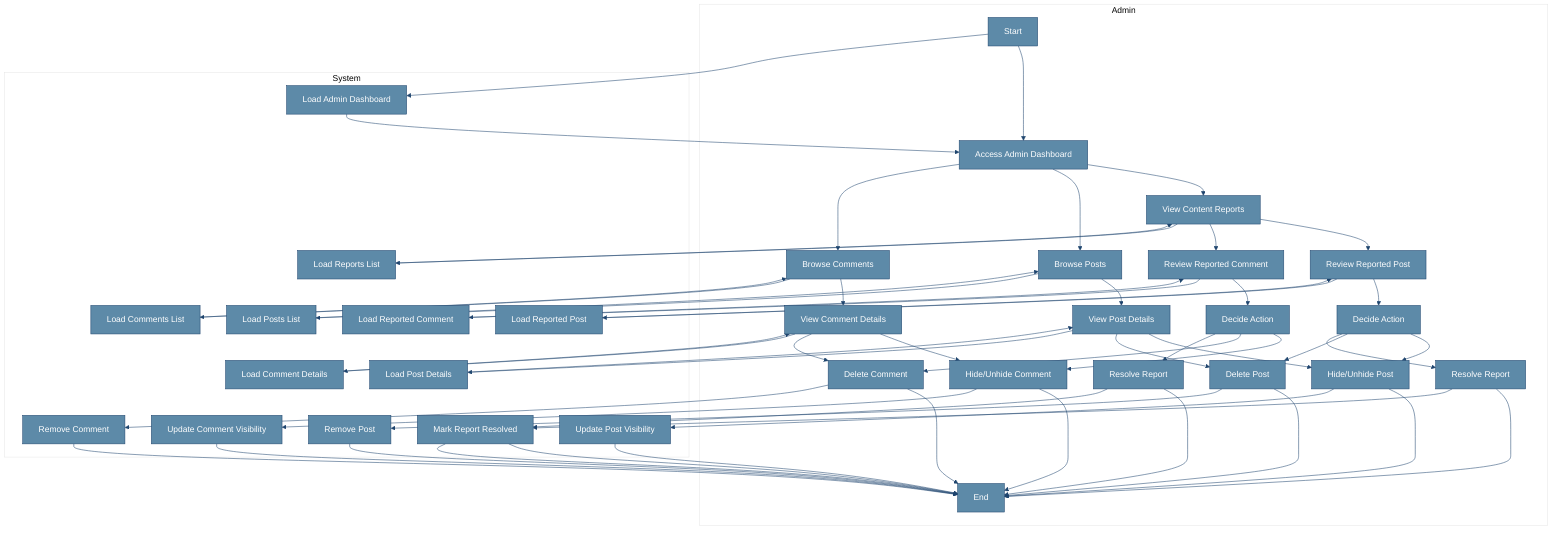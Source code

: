 %%{init: {'theme': 'base', 'themeVariables': { 'primaryColor': '#5D8AA8', 'primaryTextColor': '#fff', 'primaryBorderColor': '#1F456E', 'lineColor': '#1F456E', 'secondaryColor': '#006400', 'tertiaryColor': '#fff' }}}%%
flowchart TB
    subgraph Admin
        A1[Start] --> A2[Access Admin Dashboard]
        A2 --> A3[View Content Reports]
        A2 --> A4[Browse Posts]
        A2 --> A5[Browse Comments]
        A3 --> A6[Review Reported Post]
        A3 --> A7[Review Reported Comment]
        A6 --> A8[Decide Action]
        A7 --> A9[Decide Action]
        A8 --> A10[Hide/Unhide Post]
        A8 --> A11[Delete Post]
        A8 --> A12[Resolve Report]
        A9 --> A13[Hide/Unhide Comment]
        A9 --> A14[Delete Comment]
        A9 --> A15[Resolve Report]
        A4 --> A16[View Post Details]
        A16 --> A10
        A16 --> A11
        A5 --> A17[View Comment Details]
        A17 --> A13
        A17 --> A14
        A10 --> A18[End]
        A11 --> A18
        A12 --> A18
        A13 --> A18
        A14 --> A18
        A15 --> A18
    end
    
    subgraph System
        B1[Load Admin Dashboard]
        B2[Load Reports List]
        B3[Load Posts List]
        B4[Load Comments List]
        B5[Load Reported Post]
        B6[Load Reported Comment]
        B7[Update Post Visibility]
        B8[Remove Post]
        B9[Mark Report Resolved]
        B10[Update Comment Visibility]
        B11[Remove Comment]
        B12[Load Post Details]
        B13[Load Comment Details]
    end
    
    A1 --> B1
    B1 --> A2
    A3 --> B2
    B2 --> A3
    A4 --> B3
    B3 --> A4
    A5 --> B4
    B4 --> A5
    A6 --> B5
    B5 --> A6
    A7 --> B6
    B6 --> A7
    A10 --> B7
    B7 --> A18
    A11 --> B8
    B8 --> A18
    A12 --> B9
    B9 --> A18
    A13 --> B10
    B10 --> A18
    A14 --> B11
    B11 --> A18
    A15 --> B9
    B9 --> A18
    A16 --> B12
    B12 --> A16
    A17 --> B13
    B13 --> A17